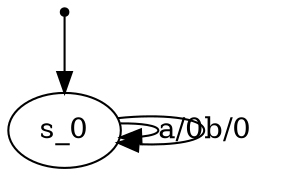 digraph fsm {
	s_0 [root=true]
	qi [shape = point]
	qi -> s_0
	s_0 -> s_0 [label="a/0"]
	s_0 -> s_0 [label="b/0"]
}